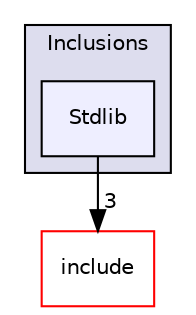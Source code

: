 digraph "lib/Tooling/Inclusions/Stdlib" {
  bgcolor=transparent;
  compound=true
  node [ fontsize="10", fontname="Helvetica"];
  edge [ labelfontsize="10", labelfontname="Helvetica"];
  subgraph clusterdir_c2976703cf7c61a24953ee83da631878 {
    graph [ bgcolor="#ddddee", pencolor="black", label="Inclusions" fontname="Helvetica", fontsize="10", URL="dir_c2976703cf7c61a24953ee83da631878.html"]
  dir_85ed71f705131300df738dfb70c5ca79 [shape=box, label="Stdlib", style="filled", fillcolor="#eeeeff", pencolor="black", URL="dir_85ed71f705131300df738dfb70c5ca79.html"];
  }
  dir_d44c64559bbebec7f509842c48db8b23 [shape=box label="include" color="red" URL="dir_d44c64559bbebec7f509842c48db8b23.html"];
  dir_85ed71f705131300df738dfb70c5ca79->dir_d44c64559bbebec7f509842c48db8b23 [headlabel="3", labeldistance=1.5 headhref="dir_000067_000001.html"];
}
